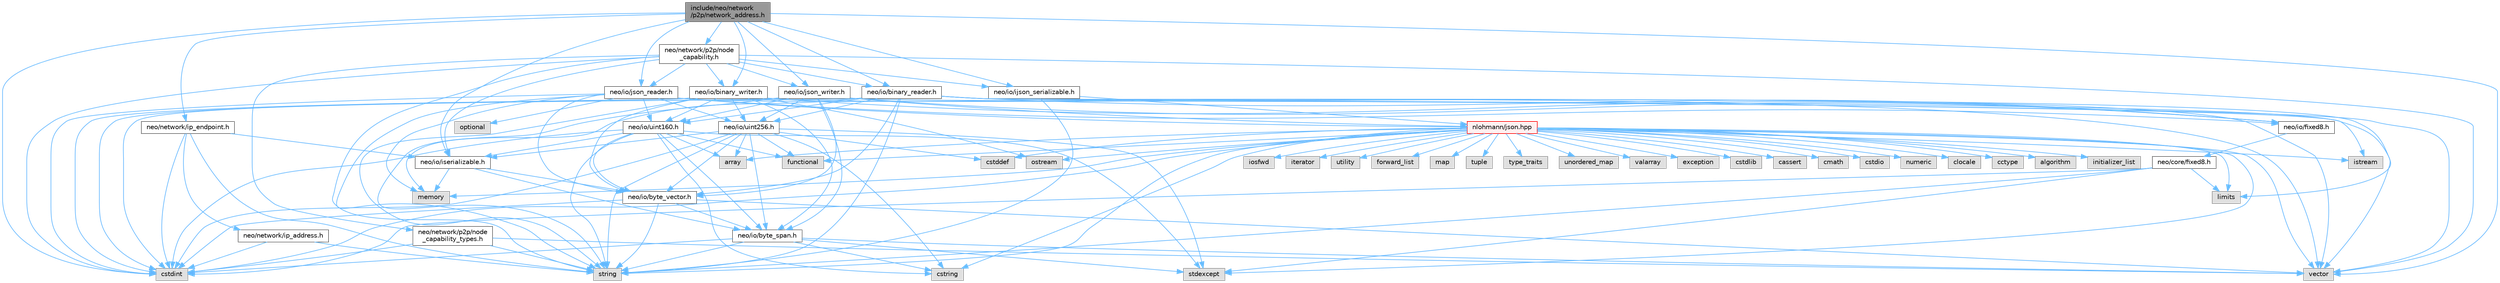 digraph "include/neo/network/p2p/network_address.h"
{
 // LATEX_PDF_SIZE
  bgcolor="transparent";
  edge [fontname=Helvetica,fontsize=10,labelfontname=Helvetica,labelfontsize=10];
  node [fontname=Helvetica,fontsize=10,shape=box,height=0.2,width=0.4];
  Node1 [id="Node000001",label="include/neo/network\l/p2p/network_address.h",height=0.2,width=0.4,color="gray40", fillcolor="grey60", style="filled", fontcolor="black",tooltip=" "];
  Node1 -> Node2 [id="edge137_Node000001_Node000002",color="steelblue1",style="solid",tooltip=" "];
  Node2 [id="Node000002",label="neo/io/binary_reader.h",height=0.2,width=0.4,color="grey40", fillcolor="white", style="filled",URL="$binary__reader_8h.html",tooltip=" "];
  Node2 -> Node3 [id="edge138_Node000002_Node000003",color="steelblue1",style="solid",tooltip=" "];
  Node3 [id="Node000003",label="neo/io/byte_vector.h",height=0.2,width=0.4,color="grey40", fillcolor="white", style="filled",URL="$io_2byte__vector_8h.html",tooltip=" "];
  Node3 -> Node4 [id="edge139_Node000003_Node000004",color="steelblue1",style="solid",tooltip=" "];
  Node4 [id="Node000004",label="neo/io/byte_span.h",height=0.2,width=0.4,color="grey40", fillcolor="white", style="filled",URL="$io_2byte__span_8h.html",tooltip=" "];
  Node4 -> Node5 [id="edge140_Node000004_Node000005",color="steelblue1",style="solid",tooltip=" "];
  Node5 [id="Node000005",label="cstdint",height=0.2,width=0.4,color="grey60", fillcolor="#E0E0E0", style="filled",tooltip=" "];
  Node4 -> Node6 [id="edge141_Node000004_Node000006",color="steelblue1",style="solid",tooltip=" "];
  Node6 [id="Node000006",label="cstring",height=0.2,width=0.4,color="grey60", fillcolor="#E0E0E0", style="filled",tooltip=" "];
  Node4 -> Node7 [id="edge142_Node000004_Node000007",color="steelblue1",style="solid",tooltip=" "];
  Node7 [id="Node000007",label="stdexcept",height=0.2,width=0.4,color="grey60", fillcolor="#E0E0E0", style="filled",tooltip=" "];
  Node4 -> Node8 [id="edge143_Node000004_Node000008",color="steelblue1",style="solid",tooltip=" "];
  Node8 [id="Node000008",label="string",height=0.2,width=0.4,color="grey60", fillcolor="#E0E0E0", style="filled",tooltip=" "];
  Node4 -> Node9 [id="edge144_Node000004_Node000009",color="steelblue1",style="solid",tooltip=" "];
  Node9 [id="Node000009",label="vector",height=0.2,width=0.4,color="grey60", fillcolor="#E0E0E0", style="filled",tooltip=" "];
  Node3 -> Node5 [id="edge145_Node000003_Node000005",color="steelblue1",style="solid",tooltip=" "];
  Node3 -> Node8 [id="edge146_Node000003_Node000008",color="steelblue1",style="solid",tooltip=" "];
  Node3 -> Node9 [id="edge147_Node000003_Node000009",color="steelblue1",style="solid",tooltip=" "];
  Node2 -> Node10 [id="edge148_Node000002_Node000010",color="steelblue1",style="solid",tooltip=" "];
  Node10 [id="Node000010",label="neo/io/fixed8.h",height=0.2,width=0.4,color="grey40", fillcolor="white", style="filled",URL="$io_2fixed8_8h.html",tooltip=" "];
  Node10 -> Node11 [id="edge149_Node000010_Node000011",color="steelblue1",style="solid",tooltip=" "];
  Node11 [id="Node000011",label="neo/core/fixed8.h",height=0.2,width=0.4,color="grey40", fillcolor="white", style="filled",URL="$core_2fixed8_8h.html",tooltip=" "];
  Node11 -> Node5 [id="edge150_Node000011_Node000005",color="steelblue1",style="solid",tooltip=" "];
  Node11 -> Node12 [id="edge151_Node000011_Node000012",color="steelblue1",style="solid",tooltip=" "];
  Node12 [id="Node000012",label="limits",height=0.2,width=0.4,color="grey60", fillcolor="#E0E0E0", style="filled",tooltip=" "];
  Node11 -> Node7 [id="edge152_Node000011_Node000007",color="steelblue1",style="solid",tooltip=" "];
  Node11 -> Node8 [id="edge153_Node000011_Node000008",color="steelblue1",style="solid",tooltip=" "];
  Node2 -> Node13 [id="edge154_Node000002_Node000013",color="steelblue1",style="solid",tooltip=" "];
  Node13 [id="Node000013",label="neo/io/uint160.h",height=0.2,width=0.4,color="grey40", fillcolor="white", style="filled",URL="$uint160_8h.html",tooltip=" "];
  Node13 -> Node4 [id="edge155_Node000013_Node000004",color="steelblue1",style="solid",tooltip=" "];
  Node13 -> Node3 [id="edge156_Node000013_Node000003",color="steelblue1",style="solid",tooltip=" "];
  Node13 -> Node14 [id="edge157_Node000013_Node000014",color="steelblue1",style="solid",tooltip=" "];
  Node14 [id="Node000014",label="neo/io/iserializable.h",height=0.2,width=0.4,color="grey40", fillcolor="white", style="filled",URL="$iserializable_8h.html",tooltip=" "];
  Node14 -> Node4 [id="edge158_Node000014_Node000004",color="steelblue1",style="solid",tooltip=" "];
  Node14 -> Node3 [id="edge159_Node000014_Node000003",color="steelblue1",style="solid",tooltip=" "];
  Node14 -> Node15 [id="edge160_Node000014_Node000015",color="steelblue1",style="solid",tooltip=" "];
  Node15 [id="Node000015",label="memory",height=0.2,width=0.4,color="grey60", fillcolor="#E0E0E0", style="filled",tooltip=" "];
  Node13 -> Node16 [id="edge161_Node000013_Node000016",color="steelblue1",style="solid",tooltip=" "];
  Node16 [id="Node000016",label="array",height=0.2,width=0.4,color="grey60", fillcolor="#E0E0E0", style="filled",tooltip=" "];
  Node13 -> Node5 [id="edge162_Node000013_Node000005",color="steelblue1",style="solid",tooltip=" "];
  Node13 -> Node6 [id="edge163_Node000013_Node000006",color="steelblue1",style="solid",tooltip=" "];
  Node13 -> Node17 [id="edge164_Node000013_Node000017",color="steelblue1",style="solid",tooltip=" "];
  Node17 [id="Node000017",label="functional",height=0.2,width=0.4,color="grey60", fillcolor="#E0E0E0", style="filled",tooltip=" "];
  Node13 -> Node7 [id="edge165_Node000013_Node000007",color="steelblue1",style="solid",tooltip=" "];
  Node13 -> Node8 [id="edge166_Node000013_Node000008",color="steelblue1",style="solid",tooltip=" "];
  Node2 -> Node18 [id="edge167_Node000002_Node000018",color="steelblue1",style="solid",tooltip=" "];
  Node18 [id="Node000018",label="neo/io/uint256.h",height=0.2,width=0.4,color="grey40", fillcolor="white", style="filled",URL="$uint256_8h.html",tooltip=" "];
  Node18 -> Node4 [id="edge168_Node000018_Node000004",color="steelblue1",style="solid",tooltip=" "];
  Node18 -> Node3 [id="edge169_Node000018_Node000003",color="steelblue1",style="solid",tooltip=" "];
  Node18 -> Node14 [id="edge170_Node000018_Node000014",color="steelblue1",style="solid",tooltip=" "];
  Node18 -> Node16 [id="edge171_Node000018_Node000016",color="steelblue1",style="solid",tooltip=" "];
  Node18 -> Node19 [id="edge172_Node000018_Node000019",color="steelblue1",style="solid",tooltip=" "];
  Node19 [id="Node000019",label="cstddef",height=0.2,width=0.4,color="grey60", fillcolor="#E0E0E0", style="filled",tooltip=" "];
  Node18 -> Node5 [id="edge173_Node000018_Node000005",color="steelblue1",style="solid",tooltip=" "];
  Node18 -> Node6 [id="edge174_Node000018_Node000006",color="steelblue1",style="solid",tooltip=" "];
  Node18 -> Node17 [id="edge175_Node000018_Node000017",color="steelblue1",style="solid",tooltip=" "];
  Node18 -> Node7 [id="edge176_Node000018_Node000007",color="steelblue1",style="solid",tooltip=" "];
  Node18 -> Node8 [id="edge177_Node000018_Node000008",color="steelblue1",style="solid",tooltip=" "];
  Node2 -> Node5 [id="edge178_Node000002_Node000005",color="steelblue1",style="solid",tooltip=" "];
  Node2 -> Node20 [id="edge179_Node000002_Node000020",color="steelblue1",style="solid",tooltip=" "];
  Node20 [id="Node000020",label="istream",height=0.2,width=0.4,color="grey60", fillcolor="#E0E0E0", style="filled",tooltip=" "];
  Node2 -> Node12 [id="edge180_Node000002_Node000012",color="steelblue1",style="solid",tooltip=" "];
  Node2 -> Node15 [id="edge181_Node000002_Node000015",color="steelblue1",style="solid",tooltip=" "];
  Node2 -> Node8 [id="edge182_Node000002_Node000008",color="steelblue1",style="solid",tooltip=" "];
  Node2 -> Node9 [id="edge183_Node000002_Node000009",color="steelblue1",style="solid",tooltip=" "];
  Node1 -> Node21 [id="edge184_Node000001_Node000021",color="steelblue1",style="solid",tooltip=" "];
  Node21 [id="Node000021",label="neo/io/binary_writer.h",height=0.2,width=0.4,color="grey40", fillcolor="white", style="filled",URL="$binary__writer_8h.html",tooltip=" "];
  Node21 -> Node4 [id="edge185_Node000021_Node000004",color="steelblue1",style="solid",tooltip=" "];
  Node21 -> Node3 [id="edge186_Node000021_Node000003",color="steelblue1",style="solid",tooltip=" "];
  Node21 -> Node10 [id="edge187_Node000021_Node000010",color="steelblue1",style="solid",tooltip=" "];
  Node21 -> Node13 [id="edge188_Node000021_Node000013",color="steelblue1",style="solid",tooltip=" "];
  Node21 -> Node18 [id="edge189_Node000021_Node000018",color="steelblue1",style="solid",tooltip=" "];
  Node21 -> Node5 [id="edge190_Node000021_Node000005",color="steelblue1",style="solid",tooltip=" "];
  Node21 -> Node22 [id="edge191_Node000021_Node000022",color="steelblue1",style="solid",tooltip=" "];
  Node22 [id="Node000022",label="ostream",height=0.2,width=0.4,color="grey60", fillcolor="#E0E0E0", style="filled",tooltip=" "];
  Node21 -> Node8 [id="edge192_Node000021_Node000008",color="steelblue1",style="solid",tooltip=" "];
  Node21 -> Node9 [id="edge193_Node000021_Node000009",color="steelblue1",style="solid",tooltip=" "];
  Node1 -> Node23 [id="edge194_Node000001_Node000023",color="steelblue1",style="solid",tooltip=" "];
  Node23 [id="Node000023",label="neo/io/ijson_serializable.h",height=0.2,width=0.4,color="grey40", fillcolor="white", style="filled",URL="$ijson__serializable_8h.html",tooltip=" "];
  Node23 -> Node24 [id="edge195_Node000023_Node000024",color="steelblue1",style="solid",tooltip=" "];
  Node24 [id="Node000024",label="nlohmann/json.hpp",height=0.2,width=0.4,color="red", fillcolor="#FFF0F0", style="filled",URL="$json_8hpp.html",tooltip=" "];
  Node24 -> Node25 [id="edge196_Node000024_Node000025",color="steelblue1",style="solid",tooltip=" "];
  Node25 [id="Node000025",label="algorithm",height=0.2,width=0.4,color="grey60", fillcolor="#E0E0E0", style="filled",tooltip=" "];
  Node24 -> Node19 [id="edge197_Node000024_Node000019",color="steelblue1",style="solid",tooltip=" "];
  Node24 -> Node17 [id="edge198_Node000024_Node000017",color="steelblue1",style="solid",tooltip=" "];
  Node24 -> Node26 [id="edge199_Node000024_Node000026",color="steelblue1",style="solid",tooltip=" "];
  Node26 [id="Node000026",label="initializer_list",height=0.2,width=0.4,color="grey60", fillcolor="#E0E0E0", style="filled",tooltip=" "];
  Node24 -> Node27 [id="edge200_Node000024_Node000027",color="steelblue1",style="solid",tooltip=" "];
  Node27 [id="Node000027",label="iosfwd",height=0.2,width=0.4,color="grey60", fillcolor="#E0E0E0", style="filled",tooltip=" "];
  Node24 -> Node28 [id="edge201_Node000024_Node000028",color="steelblue1",style="solid",tooltip=" "];
  Node28 [id="Node000028",label="iterator",height=0.2,width=0.4,color="grey60", fillcolor="#E0E0E0", style="filled",tooltip=" "];
  Node24 -> Node15 [id="edge202_Node000024_Node000015",color="steelblue1",style="solid",tooltip=" "];
  Node24 -> Node8 [id="edge203_Node000024_Node000008",color="steelblue1",style="solid",tooltip=" "];
  Node24 -> Node29 [id="edge204_Node000024_Node000029",color="steelblue1",style="solid",tooltip=" "];
  Node29 [id="Node000029",label="utility",height=0.2,width=0.4,color="grey60", fillcolor="#E0E0E0", style="filled",tooltip=" "];
  Node24 -> Node9 [id="edge205_Node000024_Node000009",color="steelblue1",style="solid",tooltip=" "];
  Node24 -> Node16 [id="edge206_Node000024_Node000016",color="steelblue1",style="solid",tooltip=" "];
  Node24 -> Node30 [id="edge207_Node000024_Node000030",color="steelblue1",style="solid",tooltip=" "];
  Node30 [id="Node000030",label="forward_list",height=0.2,width=0.4,color="grey60", fillcolor="#E0E0E0", style="filled",tooltip=" "];
  Node24 -> Node31 [id="edge208_Node000024_Node000031",color="steelblue1",style="solid",tooltip=" "];
  Node31 [id="Node000031",label="map",height=0.2,width=0.4,color="grey60", fillcolor="#E0E0E0", style="filled",tooltip=" "];
  Node24 -> Node32 [id="edge209_Node000024_Node000032",color="steelblue1",style="solid",tooltip=" "];
  Node32 [id="Node000032",label="tuple",height=0.2,width=0.4,color="grey60", fillcolor="#E0E0E0", style="filled",tooltip=" "];
  Node24 -> Node33 [id="edge210_Node000024_Node000033",color="steelblue1",style="solid",tooltip=" "];
  Node33 [id="Node000033",label="type_traits",height=0.2,width=0.4,color="grey60", fillcolor="#E0E0E0", style="filled",tooltip=" "];
  Node24 -> Node34 [id="edge211_Node000024_Node000034",color="steelblue1",style="solid",tooltip=" "];
  Node34 [id="Node000034",label="unordered_map",height=0.2,width=0.4,color="grey60", fillcolor="#E0E0E0", style="filled",tooltip=" "];
  Node24 -> Node35 [id="edge212_Node000024_Node000035",color="steelblue1",style="solid",tooltip=" "];
  Node35 [id="Node000035",label="valarray",height=0.2,width=0.4,color="grey60", fillcolor="#E0E0E0", style="filled",tooltip=" "];
  Node24 -> Node36 [id="edge213_Node000024_Node000036",color="steelblue1",style="solid",tooltip=" "];
  Node36 [id="Node000036",label="exception",height=0.2,width=0.4,color="grey60", fillcolor="#E0E0E0", style="filled",tooltip=" "];
  Node24 -> Node7 [id="edge214_Node000024_Node000007",color="steelblue1",style="solid",tooltip=" "];
  Node24 -> Node5 [id="edge215_Node000024_Node000005",color="steelblue1",style="solid",tooltip=" "];
  Node24 -> Node37 [id="edge216_Node000024_Node000037",color="steelblue1",style="solid",tooltip=" "];
  Node37 [id="Node000037",label="cstdlib",height=0.2,width=0.4,color="grey60", fillcolor="#E0E0E0", style="filled",tooltip=" "];
  Node24 -> Node38 [id="edge217_Node000024_Node000038",color="steelblue1",style="solid",tooltip=" "];
  Node38 [id="Node000038",label="cassert",height=0.2,width=0.4,color="grey60", fillcolor="#E0E0E0", style="filled",tooltip=" "];
  Node24 -> Node12 [id="edge218_Node000024_Node000012",color="steelblue1",style="solid",tooltip=" "];
  Node24 -> Node6 [id="edge219_Node000024_Node000006",color="steelblue1",style="solid",tooltip=" "];
  Node24 -> Node39 [id="edge220_Node000024_Node000039",color="steelblue1",style="solid",tooltip=" "];
  Node39 [id="Node000039",label="cmath",height=0.2,width=0.4,color="grey60", fillcolor="#E0E0E0", style="filled",tooltip=" "];
  Node24 -> Node40 [id="edge221_Node000024_Node000040",color="steelblue1",style="solid",tooltip=" "];
  Node40 [id="Node000040",label="cstdio",height=0.2,width=0.4,color="grey60", fillcolor="#E0E0E0", style="filled",tooltip=" "];
  Node24 -> Node41 [id="edge222_Node000024_Node000041",color="steelblue1",style="solid",tooltip=" "];
  Node41 [id="Node000041",label="numeric",height=0.2,width=0.4,color="grey60", fillcolor="#E0E0E0", style="filled",tooltip=" "];
  Node24 -> Node20 [id="edge223_Node000024_Node000020",color="steelblue1",style="solid",tooltip=" "];
  Node24 -> Node42 [id="edge224_Node000024_Node000042",color="steelblue1",style="solid",tooltip=" "];
  Node42 [id="Node000042",label="clocale",height=0.2,width=0.4,color="grey60", fillcolor="#E0E0E0", style="filled",tooltip=" "];
  Node24 -> Node43 [id="edge225_Node000024_Node000043",color="steelblue1",style="solid",tooltip=" "];
  Node43 [id="Node000043",label="cctype",height=0.2,width=0.4,color="grey60", fillcolor="#E0E0E0", style="filled",tooltip=" "];
  Node24 -> Node22 [id="edge226_Node000024_Node000022",color="steelblue1",style="solid",tooltip=" "];
  Node23 -> Node8 [id="edge227_Node000023_Node000008",color="steelblue1",style="solid",tooltip=" "];
  Node1 -> Node14 [id="edge228_Node000001_Node000014",color="steelblue1",style="solid",tooltip=" "];
  Node1 -> Node47 [id="edge229_Node000001_Node000047",color="steelblue1",style="solid",tooltip=" "];
  Node47 [id="Node000047",label="neo/io/json_reader.h",height=0.2,width=0.4,color="grey40", fillcolor="white", style="filled",URL="$json__reader_8h.html",tooltip=" "];
  Node47 -> Node3 [id="edge230_Node000047_Node000003",color="steelblue1",style="solid",tooltip=" "];
  Node47 -> Node10 [id="edge231_Node000047_Node000010",color="steelblue1",style="solid",tooltip=" "];
  Node47 -> Node13 [id="edge232_Node000047_Node000013",color="steelblue1",style="solid",tooltip=" "];
  Node47 -> Node18 [id="edge233_Node000047_Node000018",color="steelblue1",style="solid",tooltip=" "];
  Node47 -> Node5 [id="edge234_Node000047_Node000005",color="steelblue1",style="solid",tooltip=" "];
  Node47 -> Node15 [id="edge235_Node000047_Node000015",color="steelblue1",style="solid",tooltip=" "];
  Node47 -> Node24 [id="edge236_Node000047_Node000024",color="steelblue1",style="solid",tooltip=" "];
  Node47 -> Node48 [id="edge237_Node000047_Node000048",color="steelblue1",style="solid",tooltip=" "];
  Node48 [id="Node000048",label="optional",height=0.2,width=0.4,color="grey60", fillcolor="#E0E0E0", style="filled",tooltip=" "];
  Node47 -> Node8 [id="edge238_Node000047_Node000008",color="steelblue1",style="solid",tooltip=" "];
  Node47 -> Node9 [id="edge239_Node000047_Node000009",color="steelblue1",style="solid",tooltip=" "];
  Node1 -> Node49 [id="edge240_Node000001_Node000049",color="steelblue1",style="solid",tooltip=" "];
  Node49 [id="Node000049",label="neo/io/json_writer.h",height=0.2,width=0.4,color="grey40", fillcolor="white", style="filled",URL="$json__writer_8h.html",tooltip=" "];
  Node49 -> Node4 [id="edge241_Node000049_Node000004",color="steelblue1",style="solid",tooltip=" "];
  Node49 -> Node3 [id="edge242_Node000049_Node000003",color="steelblue1",style="solid",tooltip=" "];
  Node49 -> Node10 [id="edge243_Node000049_Node000010",color="steelblue1",style="solid",tooltip=" "];
  Node49 -> Node13 [id="edge244_Node000049_Node000013",color="steelblue1",style="solid",tooltip=" "];
  Node49 -> Node18 [id="edge245_Node000049_Node000018",color="steelblue1",style="solid",tooltip=" "];
  Node49 -> Node5 [id="edge246_Node000049_Node000005",color="steelblue1",style="solid",tooltip=" "];
  Node49 -> Node24 [id="edge247_Node000049_Node000024",color="steelblue1",style="solid",tooltip=" "];
  Node49 -> Node8 [id="edge248_Node000049_Node000008",color="steelblue1",style="solid",tooltip=" "];
  Node49 -> Node9 [id="edge249_Node000049_Node000009",color="steelblue1",style="solid",tooltip=" "];
  Node1 -> Node50 [id="edge250_Node000001_Node000050",color="steelblue1",style="solid",tooltip=" "];
  Node50 [id="Node000050",label="neo/network/ip_endpoint.h",height=0.2,width=0.4,color="grey40", fillcolor="white", style="filled",URL="$ip__endpoint_8h.html",tooltip=" "];
  Node50 -> Node14 [id="edge251_Node000050_Node000014",color="steelblue1",style="solid",tooltip=" "];
  Node50 -> Node51 [id="edge252_Node000050_Node000051",color="steelblue1",style="solid",tooltip=" "];
  Node51 [id="Node000051",label="neo/network/ip_address.h",height=0.2,width=0.4,color="grey40", fillcolor="white", style="filled",URL="$ip__address_8h.html",tooltip=" "];
  Node51 -> Node5 [id="edge253_Node000051_Node000005",color="steelblue1",style="solid",tooltip=" "];
  Node51 -> Node8 [id="edge254_Node000051_Node000008",color="steelblue1",style="solid",tooltip=" "];
  Node50 -> Node5 [id="edge255_Node000050_Node000005",color="steelblue1",style="solid",tooltip=" "];
  Node50 -> Node8 [id="edge256_Node000050_Node000008",color="steelblue1",style="solid",tooltip=" "];
  Node1 -> Node52 [id="edge257_Node000001_Node000052",color="steelblue1",style="solid",tooltip=" "];
  Node52 [id="Node000052",label="neo/network/p2p/node\l_capability.h",height=0.2,width=0.4,color="grey40", fillcolor="white", style="filled",URL="$node__capability_8h.html",tooltip=" "];
  Node52 -> Node2 [id="edge258_Node000052_Node000002",color="steelblue1",style="solid",tooltip=" "];
  Node52 -> Node21 [id="edge259_Node000052_Node000021",color="steelblue1",style="solid",tooltip=" "];
  Node52 -> Node23 [id="edge260_Node000052_Node000023",color="steelblue1",style="solid",tooltip=" "];
  Node52 -> Node14 [id="edge261_Node000052_Node000014",color="steelblue1",style="solid",tooltip=" "];
  Node52 -> Node47 [id="edge262_Node000052_Node000047",color="steelblue1",style="solid",tooltip=" "];
  Node52 -> Node49 [id="edge263_Node000052_Node000049",color="steelblue1",style="solid",tooltip=" "];
  Node52 -> Node53 [id="edge264_Node000052_Node000053",color="steelblue1",style="solid",tooltip=" "];
  Node53 [id="Node000053",label="neo/network/p2p/node\l_capability_types.h",height=0.2,width=0.4,color="grey40", fillcolor="white", style="filled",URL="$node__capability__types_8h.html",tooltip=" "];
  Node53 -> Node5 [id="edge265_Node000053_Node000005",color="steelblue1",style="solid",tooltip=" "];
  Node53 -> Node8 [id="edge266_Node000053_Node000008",color="steelblue1",style="solid",tooltip=" "];
  Node53 -> Node9 [id="edge267_Node000053_Node000009",color="steelblue1",style="solid",tooltip=" "];
  Node52 -> Node5 [id="edge268_Node000052_Node000005",color="steelblue1",style="solid",tooltip=" "];
  Node52 -> Node8 [id="edge269_Node000052_Node000008",color="steelblue1",style="solid",tooltip=" "];
  Node52 -> Node9 [id="edge270_Node000052_Node000009",color="steelblue1",style="solid",tooltip=" "];
  Node1 -> Node5 [id="edge271_Node000001_Node000005",color="steelblue1",style="solid",tooltip=" "];
  Node1 -> Node9 [id="edge272_Node000001_Node000009",color="steelblue1",style="solid",tooltip=" "];
}
